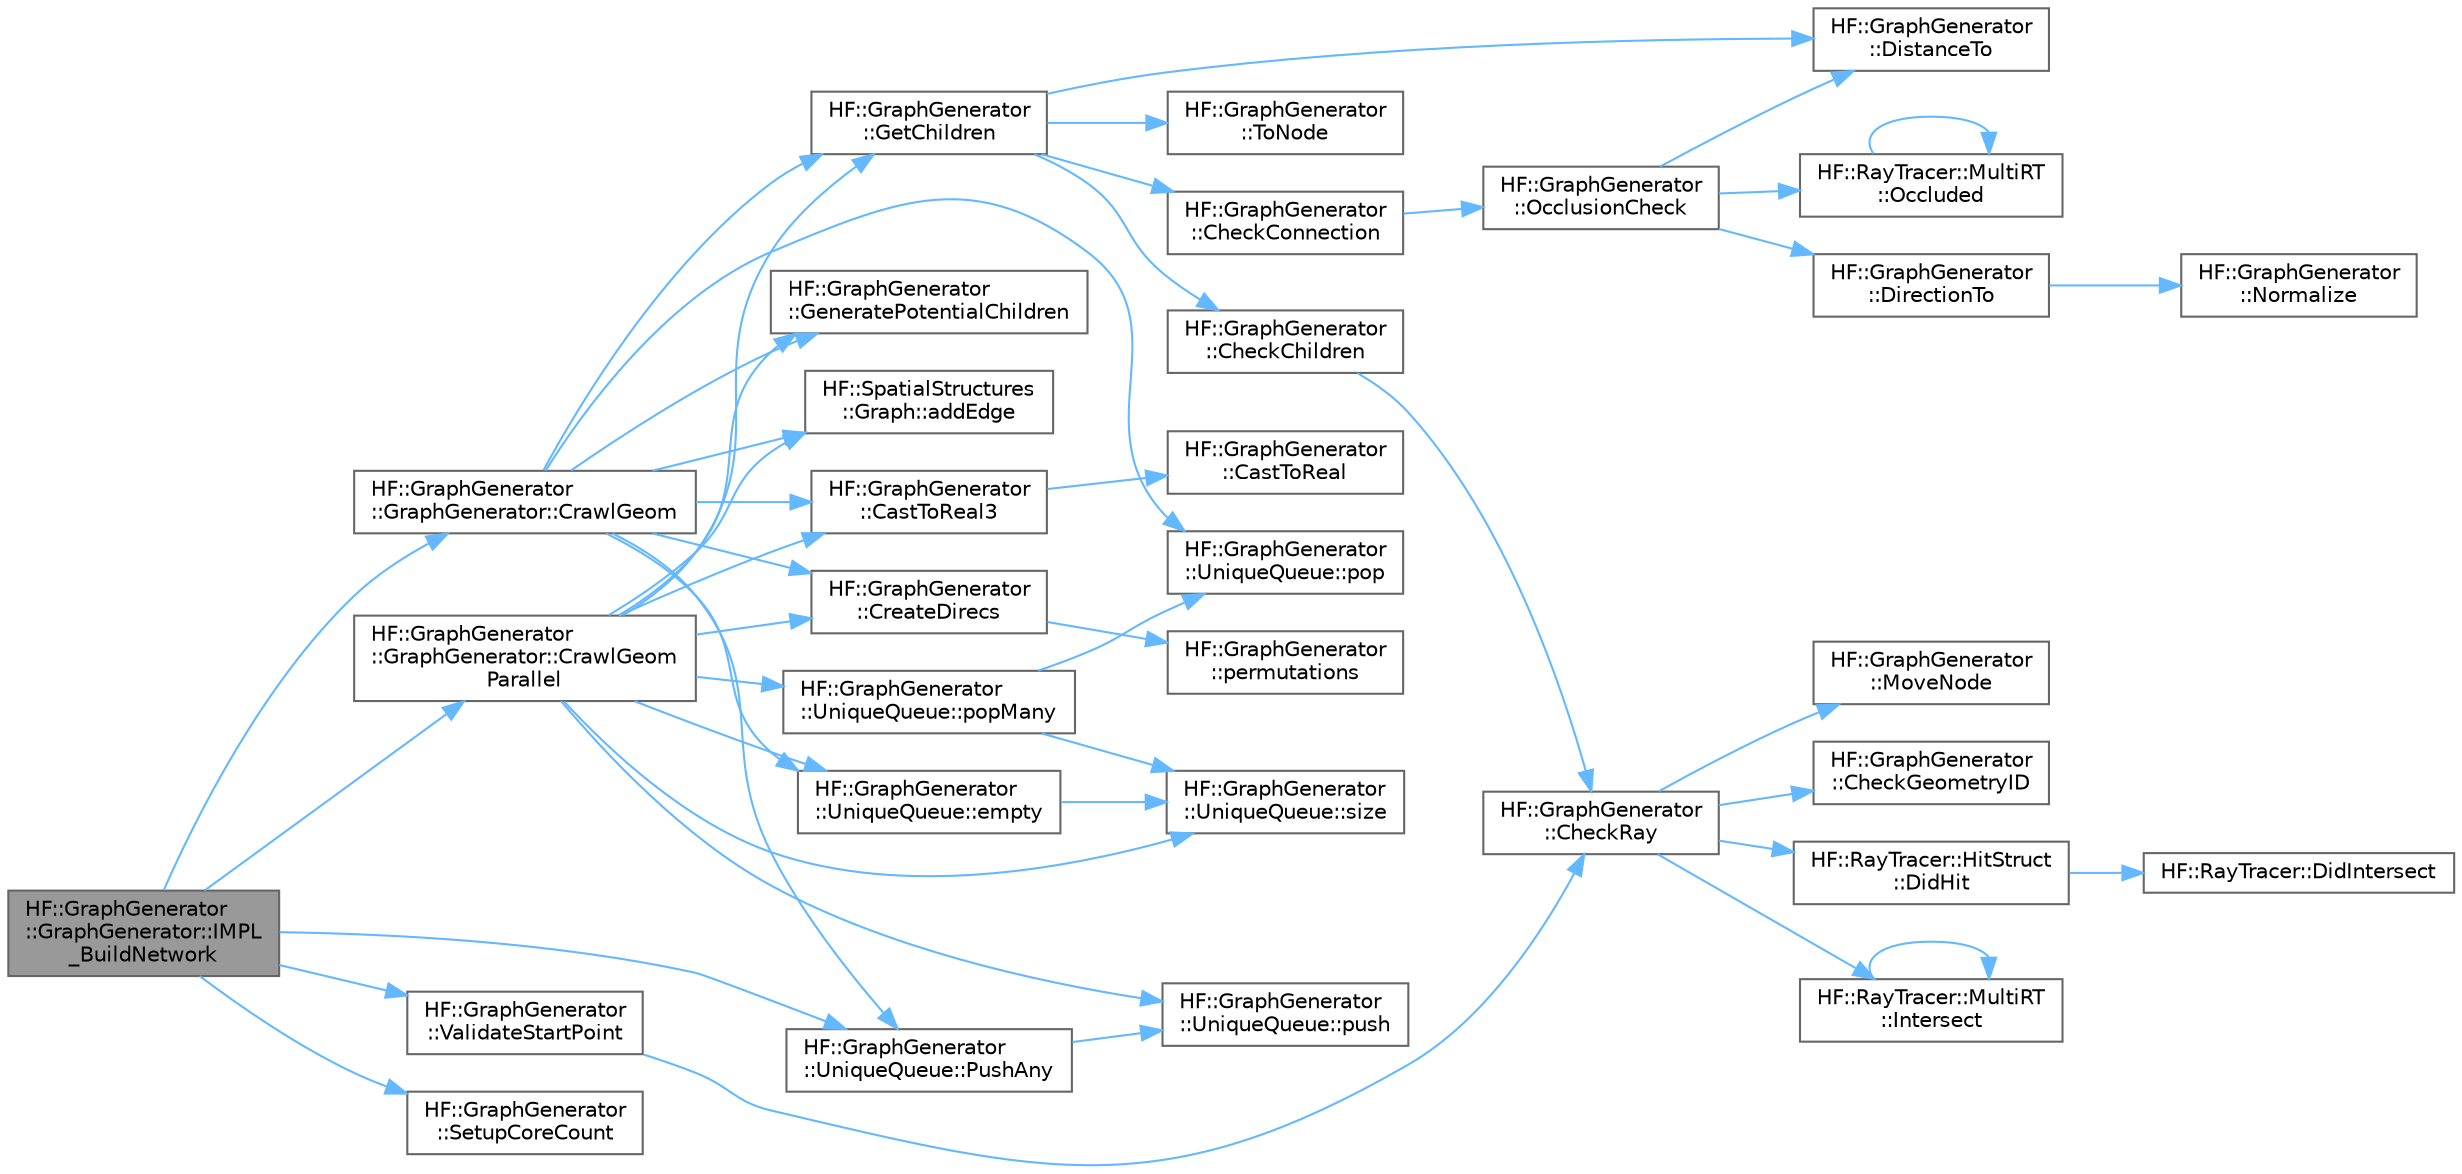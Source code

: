 digraph "HF::GraphGenerator::GraphGenerator::IMPL_BuildNetwork"
{
 // LATEX_PDF_SIZE
  bgcolor="transparent";
  edge [fontname=Helvetica,fontsize=10,labelfontname=Helvetica,labelfontsize=10];
  node [fontname=Helvetica,fontsize=10,shape=box,height=0.2,width=0.4];
  rankdir="LR";
  Node1 [label="HF::GraphGenerator\l::GraphGenerator::IMPL\l_BuildNetwork",height=0.2,width=0.4,color="gray40", fillcolor="grey60", style="filled", fontcolor="black",tooltip="Generate a graph of accessible space."];
  Node1 -> Node2 [color="steelblue1",style="solid"];
  Node2 [label="HF::GraphGenerator\l::GraphGenerator::CrawlGeom",height=0.2,width=0.4,color="grey40", fillcolor="white", style="filled",URL="$a01311.html#ac7052d4b625fb96f29c5bfc091a86f7e",tooltip="Perform breadth first search to populate the graph with with nodes and edges."];
  Node2 -> Node3 [color="steelblue1",style="solid"];
  Node3 [label="HF::SpatialStructures\l::Graph::addEdge",height=0.2,width=0.4,color="grey40", fillcolor="white", style="filled",URL="$a01551.html#a37be5c12e488072dea7fa1c8c64346f7",tooltip="Add a new edge to the graph from parent to child."];
  Node2 -> Node4 [color="steelblue1",style="solid"];
  Node4 [label="HF::GraphGenerator\l::CastToReal3",height=0.2,width=0.4,color="grey40", fillcolor="white", style="filled",URL="$a00463.html#a58892abe1152c28d26d3ca749c99ea4d",tooltip="Cast an array of 3 values to the graph_generator's real_3 type."];
  Node4 -> Node5 [color="steelblue1",style="solid"];
  Node5 [label="HF::GraphGenerator\l::CastToReal",height=0.2,width=0.4,color="grey40", fillcolor="white", style="filled",URL="$a00463.html#a73b53db067a504d36e9481dfe3326b60",tooltip="Cast an input value to real_t using static cast."];
  Node2 -> Node6 [color="steelblue1",style="solid"];
  Node6 [label="HF::GraphGenerator\l::CreateDirecs",height=0.2,width=0.4,color="grey40", fillcolor="white", style="filled",URL="$a00463.html#aefd344ebb2faadc64a56a16dc8582026",tooltip="Create a set of directions based on max_step_connections."];
  Node6 -> Node7 [color="steelblue1",style="solid"];
  Node7 [label="HF::GraphGenerator\l::permutations",height=0.2,width=0.4,color="grey40", fillcolor="white", style="filled",URL="$a00463.html#afe5670b4cb780fd3ccf2a0d72a2e3c2e",tooltip="Calculate P(n,r) as an array with each unique permutaton of 2 values being a pair."];
  Node2 -> Node8 [color="steelblue1",style="solid"];
  Node8 [label="HF::GraphGenerator\l::UniqueQueue::empty",height=0.2,width=0.4,color="grey40", fillcolor="white", style="filled",URL="$a01315.html#ab659349de3391b0e2327f3736135752f",tooltip="Tell if the queue is empty."];
  Node8 -> Node9 [color="steelblue1",style="solid"];
  Node9 [label="HF::GraphGenerator\l::UniqueQueue::size",height=0.2,width=0.4,color="grey40", fillcolor="white", style="filled",URL="$a01315.html#a6d38edb96130bda3eb8126cc7501065f",tooltip="Determine how many nodes are currently in the queue."];
  Node2 -> Node10 [color="steelblue1",style="solid"];
  Node10 [label="HF::GraphGenerator\l::GeneratePotentialChildren",height=0.2,width=0.4,color="grey40", fillcolor="white", style="filled",URL="$a00463.html#a41e03f9bab54e4e0d1314c6a4bdf2ec1",tooltip="Populare out_children with a potential child position for every direction in directions."];
  Node2 -> Node11 [color="steelblue1",style="solid"];
  Node11 [label="HF::GraphGenerator\l::GetChildren",height=0.2,width=0.4,color="grey40", fillcolor="white", style="filled",URL="$a00463.html#ab7ffcc7d6657ce276c06deed24c546a4",tooltip="Calculate all possible edges between parent and possible_children."];
  Node11 -> Node12 [color="steelblue1",style="solid"];
  Node12 [label="HF::GraphGenerator\l::CheckChildren",height=0.2,width=0.4,color="grey40", fillcolor="white", style="filled",URL="$a00463.html#a4b7cc0ad0002975404acef5064f4f546",tooltip="Determine whether children are over valid ground, and and meet upstep/downstep requirements."];
  Node12 -> Node13 [color="steelblue1",style="solid"];
  Node13 [label="HF::GraphGenerator\l::CheckRay",height=0.2,width=0.4,color="grey40", fillcolor="white", style="filled",URL="$a00463.html#a74be560268a713fc9e9b8b4a453afa2f",tooltip="Cast a ray and get the point of intersection if it connects."];
  Node13 -> Node14 [color="steelblue1",style="solid"];
  Node14 [label="HF::GraphGenerator\l::CheckGeometryID",height=0.2,width=0.4,color="grey40", fillcolor="white", style="filled",URL="$a00463.html#ab731d597ee2a843f7b7cb1ccbae67782",tooltip="Determine if a hit is against the geometry type specified."];
  Node13 -> Node15 [color="steelblue1",style="solid"];
  Node15 [label="HF::RayTracer::HitStruct\l::DidHit",height=0.2,width=0.4,color="grey40", fillcolor="white", style="filled",URL="$a01415.html#a3d86c2c8d8e0ec6bf63a653ec89807a8",tooltip="Determine whether or not this hitstruct contains a hit."];
  Node15 -> Node16 [color="steelblue1",style="solid"];
  Node16 [label="HF::RayTracer::DidIntersect",height=0.2,width=0.4,color="grey40", fillcolor="white", style="filled",URL="$a00464.html#a2630761a64fac02a4ee33abaf5c885a1",tooltip=" "];
  Node13 -> Node17 [color="steelblue1",style="solid"];
  Node17 [label="HF::RayTracer::MultiRT\l::Intersect",height=0.2,width=0.4,color="grey40", fillcolor="white", style="filled",URL="$a01419.html#a7ee672618f7fe9ce6938978d93d18514",tooltip=" "];
  Node17 -> Node17 [color="steelblue1",style="solid"];
  Node13 -> Node18 [color="steelblue1",style="solid"];
  Node18 [label="HF::GraphGenerator\l::MoveNode",height=0.2,width=0.4,color="grey40", fillcolor="white", style="filled",URL="$a00463.html#a5ad3e8fac4a21eee744f3633f7a3692f",tooltip="Move a node in direction by dist units."];
  Node11 -> Node19 [color="steelblue1",style="solid"];
  Node19 [label="HF::GraphGenerator\l::CheckConnection",height=0.2,width=0.4,color="grey40", fillcolor="white", style="filled",URL="$a00463.html#a260a25e02193ce904849ee090daefa2e",tooltip="Determine what kind of step (if any) is between parent and child, given that a connection was verifie..."];
  Node19 -> Node20 [color="steelblue1",style="solid"];
  Node20 [label="HF::GraphGenerator\l::OcclusionCheck",height=0.2,width=0.4,color="grey40", fillcolor="white", style="filled",URL="$a00463.html#ace66c1b60785c32433402f012019ab81",tooltip="Determine if there is a valid line of sight between parent and child."];
  Node20 -> Node21 [color="steelblue1",style="solid"];
  Node21 [label="HF::GraphGenerator\l::DirectionTo",height=0.2,width=0.4,color="grey40", fillcolor="white", style="filled",URL="$a00463.html#a750afc15c798c79a8b6a0784ed092f3c",tooltip="Calculate the normalized direction from one node to another."];
  Node21 -> Node22 [color="steelblue1",style="solid"];
  Node22 [label="HF::GraphGenerator\l::Normalize",height=0.2,width=0.4,color="grey40", fillcolor="white", style="filled",URL="$a00463.html#ad2e09e0825a1db4fc511907179eddf00",tooltip="Normalize a vector."];
  Node20 -> Node23 [color="steelblue1",style="solid"];
  Node23 [label="HF::GraphGenerator\l::DistanceTo",height=0.2,width=0.4,color="grey40", fillcolor="white", style="filled",URL="$a00463.html#a7f96186b8f24f878404d1feccf2f64db",tooltip="Calculate the distance between two nodes."];
  Node20 -> Node24 [color="steelblue1",style="solid"];
  Node24 [label="HF::RayTracer::MultiRT\l::Occluded",height=0.2,width=0.4,color="grey40", fillcolor="white", style="filled",URL="$a01419.html#a22ebf97e859ef651e81deb40b74f668f",tooltip=" "];
  Node24 -> Node24 [color="steelblue1",style="solid"];
  Node11 -> Node23 [color="steelblue1",style="solid"];
  Node11 -> Node25 [color="steelblue1",style="solid"];
  Node25 [label="HF::GraphGenerator\l::ToNode",height=0.2,width=0.4,color="grey40", fillcolor="white", style="filled",URL="$a00463.html#abf1a3ae7dc89b3cf430e059a87fcd477",tooltip="Convert a point_type to a node."];
  Node2 -> Node26 [color="steelblue1",style="solid"];
  Node26 [label="HF::GraphGenerator\l::UniqueQueue::pop",height=0.2,width=0.4,color="grey40", fillcolor="white", style="filled",URL="$a01315.html#a4aab642bf2c86a04f6890711ab7f2437",tooltip="Remove the topmost node from the queue and return it."];
  Node2 -> Node27 [color="steelblue1",style="solid"];
  Node27 [label="HF::GraphGenerator\l::UniqueQueue::PushAny",height=0.2,width=0.4,color="grey40", fillcolor="white", style="filled",URL="$a01315.html#a35a8d70ffef5833ae214feaa89aaf220",tooltip="Call push with any type of object."];
  Node27 -> Node28 [color="steelblue1",style="solid"];
  Node28 [label="HF::GraphGenerator\l::UniqueQueue::push",height=0.2,width=0.4,color="grey40", fillcolor="white", style="filled",URL="$a01315.html#ae0dc637a2d7c3aae32d8f035ac6b8016",tooltip="Add a node to the queue if it has never previously been in the queue."];
  Node1 -> Node29 [color="steelblue1",style="solid"];
  Node29 [label="HF::GraphGenerator\l::GraphGenerator::CrawlGeom\lParallel",height=0.2,width=0.4,color="grey40", fillcolor="white", style="filled",URL="$a01311.html#a843cc6b5b69b5d013930b3685789fa15",tooltip="Perform breadth first search to populate the graph with nodes and edges using multiple cores."];
  Node29 -> Node3 [color="steelblue1",style="solid"];
  Node29 -> Node4 [color="steelblue1",style="solid"];
  Node29 -> Node6 [color="steelblue1",style="solid"];
  Node29 -> Node8 [color="steelblue1",style="solid"];
  Node29 -> Node10 [color="steelblue1",style="solid"];
  Node29 -> Node11 [color="steelblue1",style="solid"];
  Node29 -> Node30 [color="steelblue1",style="solid"];
  Node30 [label="HF::GraphGenerator\l::UniqueQueue::popMany",height=0.2,width=0.4,color="grey40", fillcolor="white", style="filled",URL="$a01315.html#ae941f357ddbefc3b670c43ce2d90b589",tooltip="Pop a set amount of nodes from the queue, and return them as a vector."];
  Node30 -> Node26 [color="steelblue1",style="solid"];
  Node30 -> Node9 [color="steelblue1",style="solid"];
  Node29 -> Node28 [color="steelblue1",style="solid"];
  Node29 -> Node9 [color="steelblue1",style="solid"];
  Node1 -> Node27 [color="steelblue1",style="solid"];
  Node1 -> Node31 [color="steelblue1",style="solid"];
  Node31 [label="HF::GraphGenerator\l::SetupCoreCount",height=0.2,width=0.4,color="grey40", fillcolor="white", style="filled",URL="$a00463.html#af8cc1a7a794699308cf5c46d3ae59491",tooltip="Sets the core count of OpenMP."];
  Node1 -> Node32 [color="steelblue1",style="solid"];
  Node32 [label="HF::GraphGenerator\l::ValidateStartPoint",height=0.2,width=0.4,color="grey40", fillcolor="white", style="filled",URL="$a00463.html#a9ddffecb75b34434d7157b49d3c67b60",tooltip="Determine if the start point of the graph is over valid ground."];
  Node32 -> Node13 [color="steelblue1",style="solid"];
}
